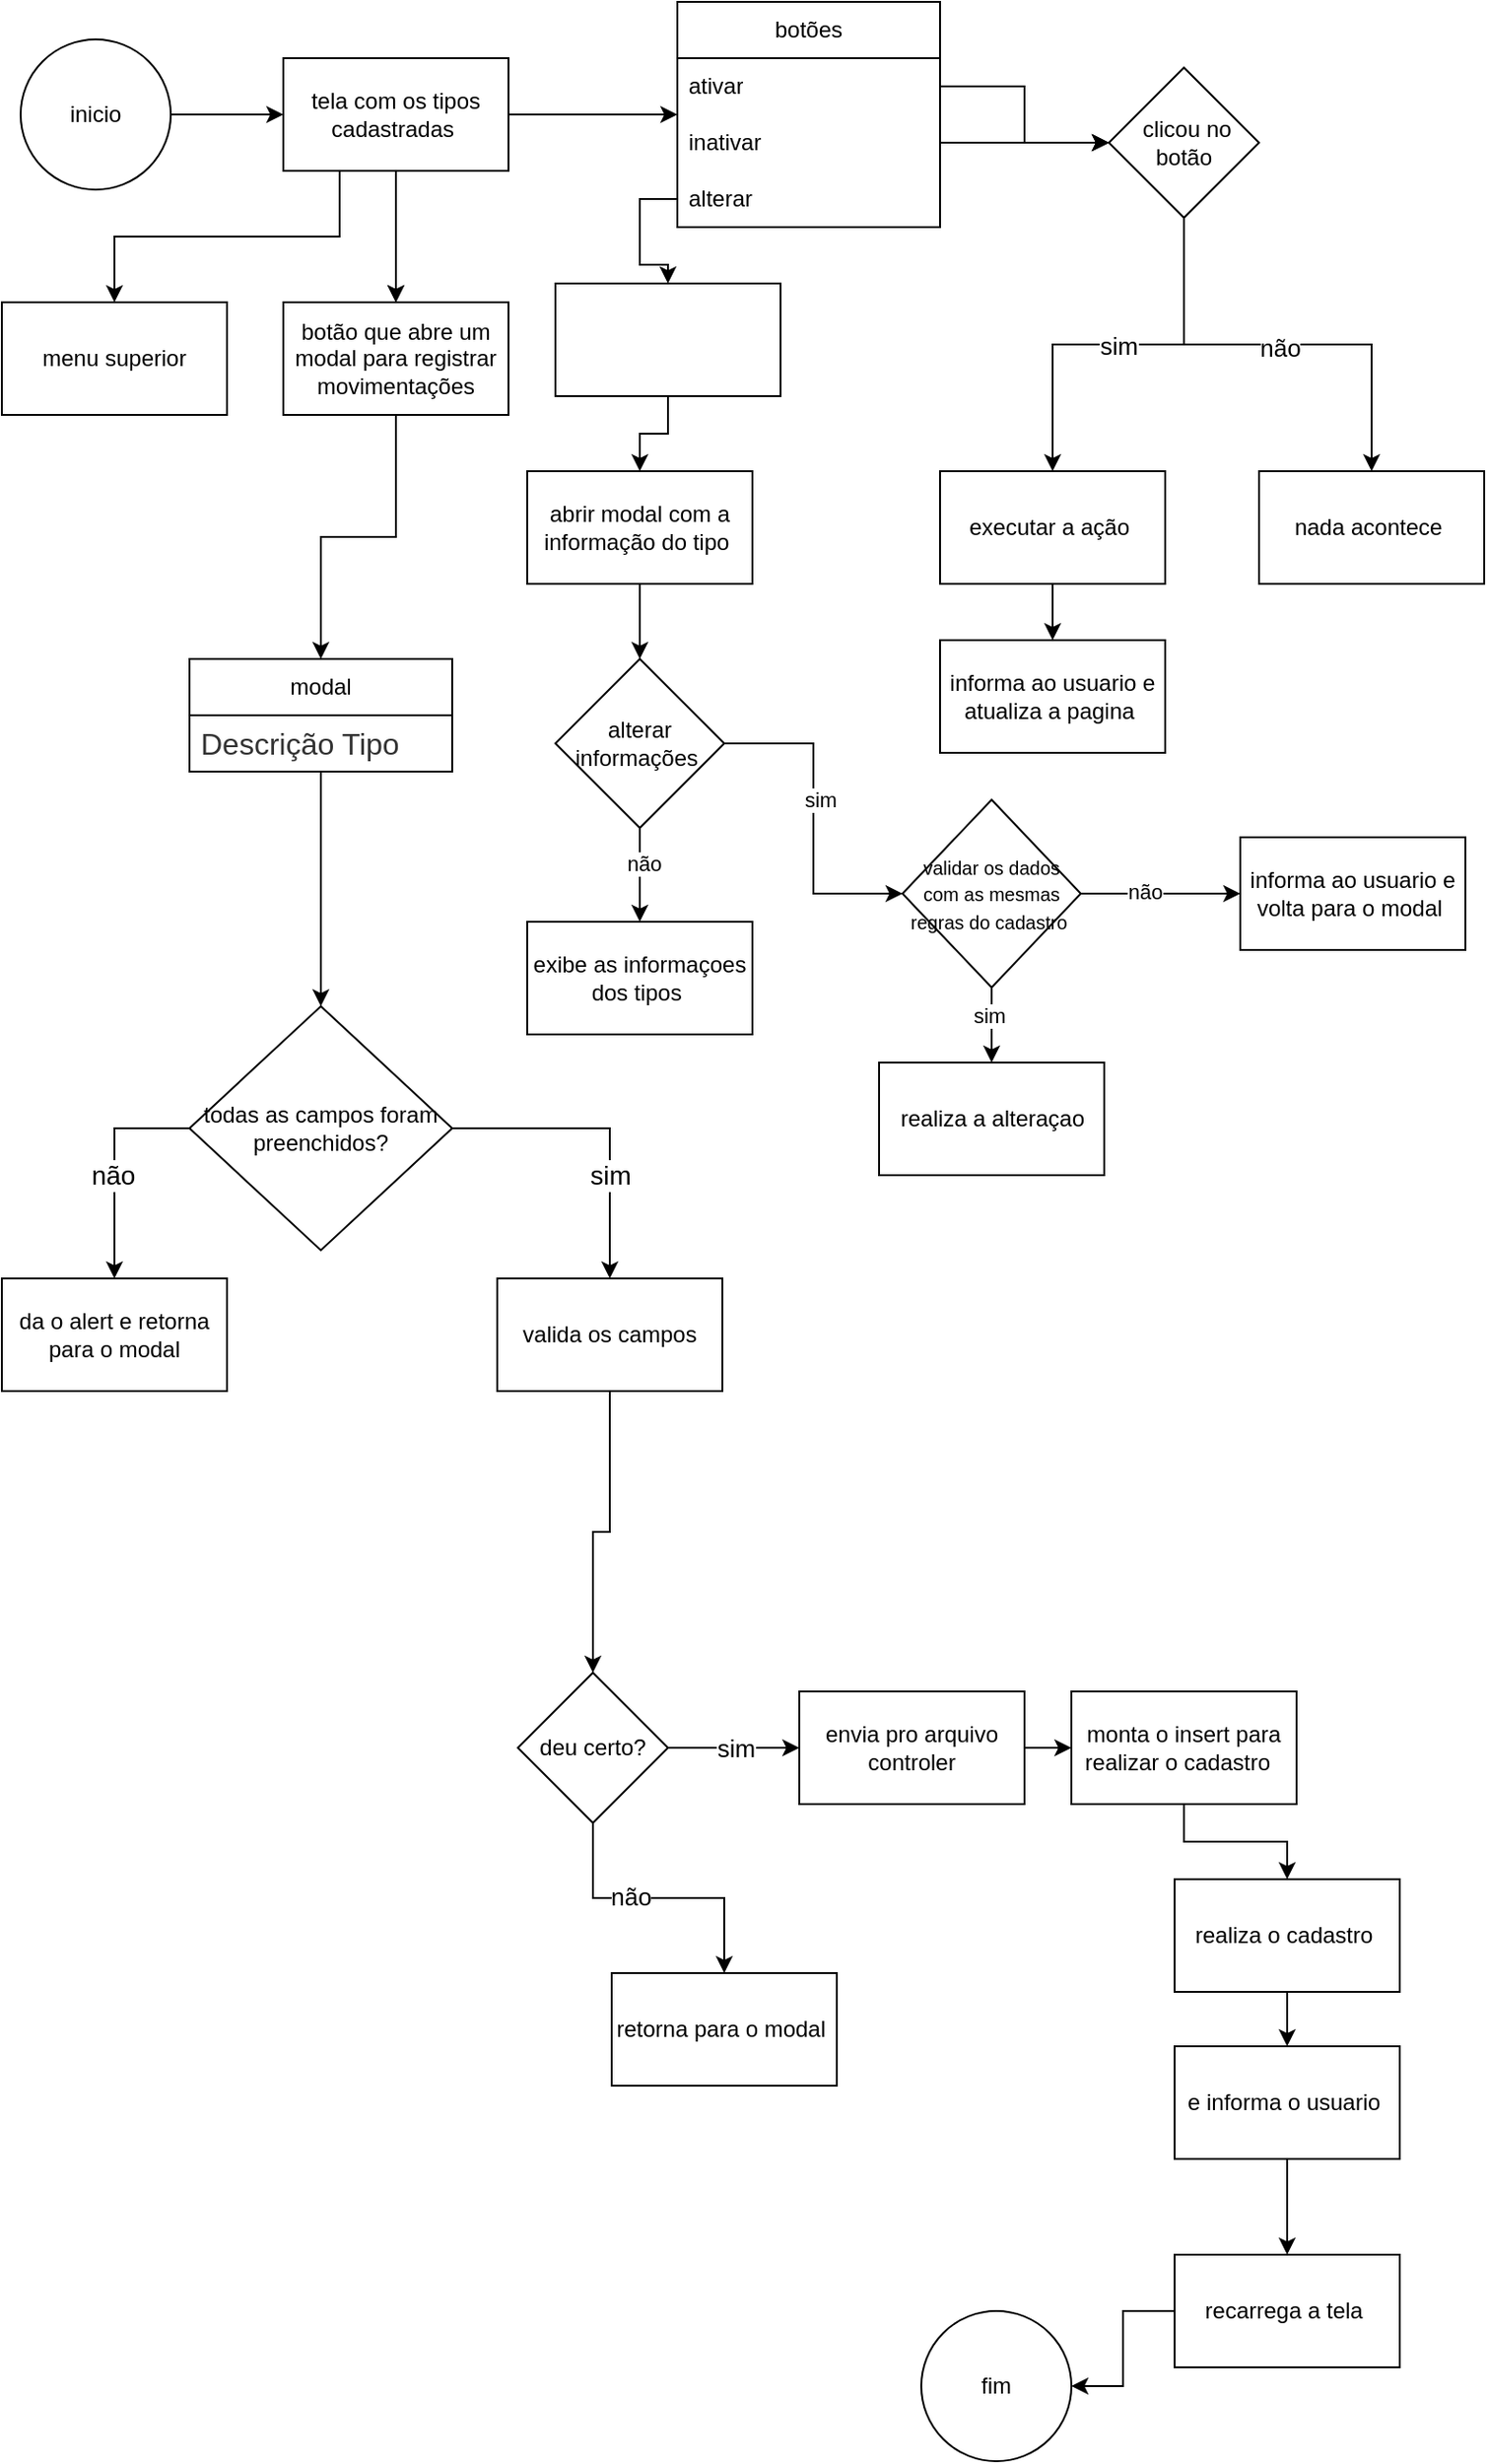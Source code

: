 <mxfile version="26.0.16">
  <diagram name="Página-1" id="cR1xWYi6bnq-wN1eQGpk">
    <mxGraphModel dx="1434" dy="772" grid="1" gridSize="10" guides="1" tooltips="1" connect="1" arrows="1" fold="1" page="1" pageScale="1" pageWidth="827" pageHeight="1169" math="0" shadow="0">
      <root>
        <mxCell id="0" />
        <mxCell id="1" parent="0" />
        <mxCell id="F4EXB1P1e2HLuctGTOLq-3" value="" style="edgeStyle=orthogonalEdgeStyle;rounded=0;orthogonalLoop=1;jettySize=auto;html=1;" parent="1" source="F4EXB1P1e2HLuctGTOLq-1" target="F4EXB1P1e2HLuctGTOLq-2" edge="1">
          <mxGeometry relative="1" as="geometry" />
        </mxCell>
        <mxCell id="F4EXB1P1e2HLuctGTOLq-1" value="inicio" style="ellipse;whiteSpace=wrap;html=1;" parent="1" vertex="1">
          <mxGeometry x="40" y="40" width="80" height="80" as="geometry" />
        </mxCell>
        <mxCell id="F4EXB1P1e2HLuctGTOLq-10" style="edgeStyle=orthogonalEdgeStyle;rounded=0;orthogonalLoop=1;jettySize=auto;html=1;" parent="1" source="F4EXB1P1e2HLuctGTOLq-2" edge="1">
          <mxGeometry relative="1" as="geometry">
            <mxPoint x="390" y="80" as="targetPoint" />
          </mxGeometry>
        </mxCell>
        <mxCell id="F4EXB1P1e2HLuctGTOLq-49" value="" style="edgeStyle=orthogonalEdgeStyle;rounded=0;orthogonalLoop=1;jettySize=auto;html=1;" parent="1" source="F4EXB1P1e2HLuctGTOLq-2" target="F4EXB1P1e2HLuctGTOLq-48" edge="1">
          <mxGeometry relative="1" as="geometry" />
        </mxCell>
        <mxCell id="F4EXB1P1e2HLuctGTOLq-50" value="" style="edgeStyle=orthogonalEdgeStyle;rounded=0;orthogonalLoop=1;jettySize=auto;html=1;" parent="1" source="F4EXB1P1e2HLuctGTOLq-2" target="F4EXB1P1e2HLuctGTOLq-48" edge="1">
          <mxGeometry relative="1" as="geometry" />
        </mxCell>
        <mxCell id="yUxhVgJ0-4fHCqwaeTN6-1" style="edgeStyle=orthogonalEdgeStyle;rounded=0;orthogonalLoop=1;jettySize=auto;html=1;exitX=0.25;exitY=1;exitDx=0;exitDy=0;" parent="1" source="F4EXB1P1e2HLuctGTOLq-2" target="yUxhVgJ0-4fHCqwaeTN6-2" edge="1">
          <mxGeometry relative="1" as="geometry">
            <mxPoint x="90" y="170" as="targetPoint" />
          </mxGeometry>
        </mxCell>
        <mxCell id="F4EXB1P1e2HLuctGTOLq-2" value="tela com os tipos cadastradas&amp;nbsp;" style="whiteSpace=wrap;html=1;" parent="1" vertex="1">
          <mxGeometry x="180" y="50" width="120" height="60" as="geometry" />
        </mxCell>
        <mxCell id="F4EXB1P1e2HLuctGTOLq-6" value="botões" style="swimlane;fontStyle=0;childLayout=stackLayout;horizontal=1;startSize=30;horizontalStack=0;resizeParent=1;resizeParentMax=0;resizeLast=0;collapsible=1;marginBottom=0;whiteSpace=wrap;html=1;" parent="1" vertex="1">
          <mxGeometry x="390" y="20" width="140" height="120" as="geometry" />
        </mxCell>
        <mxCell id="F4EXB1P1e2HLuctGTOLq-7" value="ativar" style="text;strokeColor=none;fillColor=none;align=left;verticalAlign=middle;spacingLeft=4;spacingRight=4;overflow=hidden;points=[[0,0.5],[1,0.5]];portConstraint=eastwest;rotatable=0;whiteSpace=wrap;html=1;" parent="F4EXB1P1e2HLuctGTOLq-6" vertex="1">
          <mxGeometry y="30" width="140" height="30" as="geometry" />
        </mxCell>
        <mxCell id="F4EXB1P1e2HLuctGTOLq-16" style="edgeStyle=orthogonalEdgeStyle;rounded=0;orthogonalLoop=1;jettySize=auto;html=1;" parent="F4EXB1P1e2HLuctGTOLq-6" edge="1">
          <mxGeometry relative="1" as="geometry">
            <mxPoint x="230" y="75" as="targetPoint" />
            <mxPoint x="140" y="75" as="sourcePoint" />
          </mxGeometry>
        </mxCell>
        <mxCell id="F4EXB1P1e2HLuctGTOLq-9" value="inativar" style="text;strokeColor=none;fillColor=none;align=left;verticalAlign=middle;spacingLeft=4;spacingRight=4;overflow=hidden;points=[[0,0.5],[1,0.5]];portConstraint=eastwest;rotatable=0;whiteSpace=wrap;html=1;" parent="F4EXB1P1e2HLuctGTOLq-6" vertex="1">
          <mxGeometry y="60" width="140" height="30" as="geometry" />
        </mxCell>
        <mxCell id="F4EXB1P1e2HLuctGTOLq-11" value="alterar" style="text;strokeColor=none;fillColor=none;align=left;verticalAlign=middle;spacingLeft=4;spacingRight=4;overflow=hidden;points=[[0,0.5],[1,0.5]];portConstraint=eastwest;rotatable=0;whiteSpace=wrap;html=1;" parent="F4EXB1P1e2HLuctGTOLq-6" vertex="1">
          <mxGeometry y="90" width="140" height="30" as="geometry" />
        </mxCell>
        <mxCell id="F4EXB1P1e2HLuctGTOLq-20" value="&lt;font style=&quot;font-size: 13px;&quot;&gt;sim&lt;/font&gt;" style="edgeStyle=orthogonalEdgeStyle;rounded=0;orthogonalLoop=1;jettySize=auto;html=1;" parent="1" source="F4EXB1P1e2HLuctGTOLq-14" target="F4EXB1P1e2HLuctGTOLq-19" edge="1">
          <mxGeometry relative="1" as="geometry" />
        </mxCell>
        <mxCell id="F4EXB1P1e2HLuctGTOLq-24" style="edgeStyle=orthogonalEdgeStyle;rounded=0;orthogonalLoop=1;jettySize=auto;html=1;entryX=0.5;entryY=0;entryDx=0;entryDy=0;" parent="1" source="F4EXB1P1e2HLuctGTOLq-14" target="F4EXB1P1e2HLuctGTOLq-23" edge="1">
          <mxGeometry relative="1" as="geometry" />
        </mxCell>
        <mxCell id="F4EXB1P1e2HLuctGTOLq-25" value="&lt;font style=&quot;font-size: 13px;&quot;&gt;não&lt;/font&gt;" style="edgeLabel;html=1;align=center;verticalAlign=middle;resizable=0;points=[];" parent="F4EXB1P1e2HLuctGTOLq-24" vertex="1" connectable="0">
          <mxGeometry x="0.007" y="-1" relative="1" as="geometry">
            <mxPoint as="offset" />
          </mxGeometry>
        </mxCell>
        <mxCell id="F4EXB1P1e2HLuctGTOLq-14" value="&amp;nbsp;clicou no botão" style="rhombus;whiteSpace=wrap;html=1;" parent="1" vertex="1">
          <mxGeometry x="620" y="55" width="80" height="80" as="geometry" />
        </mxCell>
        <mxCell id="F4EXB1P1e2HLuctGTOLq-15" style="edgeStyle=orthogonalEdgeStyle;rounded=0;orthogonalLoop=1;jettySize=auto;html=1;entryX=0;entryY=0.5;entryDx=0;entryDy=0;" parent="1" source="F4EXB1P1e2HLuctGTOLq-7" target="F4EXB1P1e2HLuctGTOLq-14" edge="1">
          <mxGeometry relative="1" as="geometry" />
        </mxCell>
        <mxCell id="F4EXB1P1e2HLuctGTOLq-17" style="edgeStyle=orthogonalEdgeStyle;rounded=0;orthogonalLoop=1;jettySize=auto;html=1;entryX=0;entryY=0.5;entryDx=0;entryDy=0;" parent="1" source="F4EXB1P1e2HLuctGTOLq-9" target="F4EXB1P1e2HLuctGTOLq-14" edge="1">
          <mxGeometry relative="1" as="geometry" />
        </mxCell>
        <mxCell id="F4EXB1P1e2HLuctGTOLq-43" style="edgeStyle=orthogonalEdgeStyle;rounded=0;orthogonalLoop=1;jettySize=auto;html=1;entryX=0.5;entryY=0;entryDx=0;entryDy=0;" parent="1" source="F4EXB1P1e2HLuctGTOLq-19" target="F4EXB1P1e2HLuctGTOLq-42" edge="1">
          <mxGeometry relative="1" as="geometry" />
        </mxCell>
        <mxCell id="F4EXB1P1e2HLuctGTOLq-19" value="executar a ação&amp;nbsp;" style="whiteSpace=wrap;html=1;" parent="1" vertex="1">
          <mxGeometry x="530" y="270" width="120" height="60" as="geometry" />
        </mxCell>
        <mxCell id="F4EXB1P1e2HLuctGTOLq-23" value="nada acontece&amp;nbsp;" style="rounded=0;whiteSpace=wrap;html=1;" parent="1" vertex="1">
          <mxGeometry x="700" y="270" width="120" height="60" as="geometry" />
        </mxCell>
        <mxCell id="F4EXB1P1e2HLuctGTOLq-31" value="" style="edgeStyle=orthogonalEdgeStyle;rounded=0;orthogonalLoop=1;jettySize=auto;html=1;" parent="1" source="F4EXB1P1e2HLuctGTOLq-29" target="F4EXB1P1e2HLuctGTOLq-30" edge="1">
          <mxGeometry relative="1" as="geometry" />
        </mxCell>
        <mxCell id="F4EXB1P1e2HLuctGTOLq-29" value="abrir modal com a informação do tipo&amp;nbsp;" style="rounded=0;whiteSpace=wrap;html=1;" parent="1" vertex="1">
          <mxGeometry x="310" y="270" width="120" height="60" as="geometry" />
        </mxCell>
        <mxCell id="F4EXB1P1e2HLuctGTOLq-28" style="edgeStyle=orthogonalEdgeStyle;rounded=0;orthogonalLoop=1;jettySize=auto;html=1;" parent="1" source="3FzH2wpqEzLNIgmC2Zai-13" target="F4EXB1P1e2HLuctGTOLq-29" edge="1">
          <mxGeometry relative="1" as="geometry">
            <mxPoint x="400" y="250" as="targetPoint" />
          </mxGeometry>
        </mxCell>
        <mxCell id="F4EXB1P1e2HLuctGTOLq-34" value="" style="edgeStyle=orthogonalEdgeStyle;rounded=0;orthogonalLoop=1;jettySize=auto;html=1;" parent="1" source="F4EXB1P1e2HLuctGTOLq-30" target="F4EXB1P1e2HLuctGTOLq-33" edge="1">
          <mxGeometry relative="1" as="geometry" />
        </mxCell>
        <mxCell id="F4EXB1P1e2HLuctGTOLq-38" value="sim" style="edgeLabel;html=1;align=center;verticalAlign=middle;resizable=0;points=[];" parent="F4EXB1P1e2HLuctGTOLq-34" vertex="1" connectable="0">
          <mxGeometry x="-0.118" y="3" relative="1" as="geometry">
            <mxPoint as="offset" />
          </mxGeometry>
        </mxCell>
        <mxCell id="F4EXB1P1e2HLuctGTOLq-40" value="" style="edgeStyle=orthogonalEdgeStyle;rounded=0;orthogonalLoop=1;jettySize=auto;html=1;" parent="1" source="F4EXB1P1e2HLuctGTOLq-30" target="F4EXB1P1e2HLuctGTOLq-39" edge="1">
          <mxGeometry relative="1" as="geometry" />
        </mxCell>
        <mxCell id="F4EXB1P1e2HLuctGTOLq-47" value="não" style="edgeLabel;html=1;align=center;verticalAlign=middle;resizable=0;points=[];" parent="F4EXB1P1e2HLuctGTOLq-40" vertex="1" connectable="0">
          <mxGeometry x="-0.233" y="2" relative="1" as="geometry">
            <mxPoint as="offset" />
          </mxGeometry>
        </mxCell>
        <mxCell id="F4EXB1P1e2HLuctGTOLq-30" value="alterar informações&amp;nbsp;" style="rhombus;whiteSpace=wrap;html=1;rounded=0;" parent="1" vertex="1">
          <mxGeometry x="325" y="370" width="90" height="90" as="geometry" />
        </mxCell>
        <mxCell id="F4EXB1P1e2HLuctGTOLq-36" value="" style="edgeStyle=orthogonalEdgeStyle;rounded=0;orthogonalLoop=1;jettySize=auto;html=1;" parent="1" source="F4EXB1P1e2HLuctGTOLq-33" target="F4EXB1P1e2HLuctGTOLq-35" edge="1">
          <mxGeometry relative="1" as="geometry" />
        </mxCell>
        <mxCell id="F4EXB1P1e2HLuctGTOLq-37" value="não" style="edgeLabel;html=1;align=center;verticalAlign=middle;resizable=0;points=[];" parent="F4EXB1P1e2HLuctGTOLq-36" vertex="1" connectable="0">
          <mxGeometry x="-0.21" y="1" relative="1" as="geometry">
            <mxPoint as="offset" />
          </mxGeometry>
        </mxCell>
        <mxCell id="F4EXB1P1e2HLuctGTOLq-45" value="" style="edgeStyle=orthogonalEdgeStyle;rounded=0;orthogonalLoop=1;jettySize=auto;html=1;" parent="1" source="F4EXB1P1e2HLuctGTOLq-33" target="F4EXB1P1e2HLuctGTOLq-44" edge="1">
          <mxGeometry relative="1" as="geometry" />
        </mxCell>
        <mxCell id="F4EXB1P1e2HLuctGTOLq-46" value="sim" style="edgeLabel;html=1;align=center;verticalAlign=middle;resizable=0;points=[];" parent="F4EXB1P1e2HLuctGTOLq-45" vertex="1" connectable="0">
          <mxGeometry x="-0.25" y="-2" relative="1" as="geometry">
            <mxPoint as="offset" />
          </mxGeometry>
        </mxCell>
        <mxCell id="F4EXB1P1e2HLuctGTOLq-33" value="&lt;font style=&quot;font-size: 10px;&quot;&gt;validar os dados com as mesmas regras do cadastro&amp;nbsp;&lt;/font&gt;" style="rhombus;whiteSpace=wrap;html=1;rounded=0;" parent="1" vertex="1">
          <mxGeometry x="510" y="445" width="95" height="100" as="geometry" />
        </mxCell>
        <mxCell id="F4EXB1P1e2HLuctGTOLq-35" value="informa ao usuario e volta para o modal&amp;nbsp;" style="whiteSpace=wrap;html=1;rounded=0;" parent="1" vertex="1">
          <mxGeometry x="690" y="465" width="120" height="60" as="geometry" />
        </mxCell>
        <mxCell id="F4EXB1P1e2HLuctGTOLq-39" value="exibe as informaçoes dos tipos&amp;nbsp;" style="whiteSpace=wrap;html=1;rounded=0;" parent="1" vertex="1">
          <mxGeometry x="310" y="510" width="120" height="60" as="geometry" />
        </mxCell>
        <mxCell id="F4EXB1P1e2HLuctGTOLq-42" value="informa ao usuario e atualiza a pagina&amp;nbsp;" style="rounded=0;whiteSpace=wrap;html=1;" parent="1" vertex="1">
          <mxGeometry x="530" y="360" width="120" height="60" as="geometry" />
        </mxCell>
        <mxCell id="F4EXB1P1e2HLuctGTOLq-44" value="realiza a alteraçao" style="whiteSpace=wrap;html=1;rounded=0;" parent="1" vertex="1">
          <mxGeometry x="497.5" y="585" width="120" height="60" as="geometry" />
        </mxCell>
        <mxCell id="giPlFBU3HFXh1ZDhxzG1-11" style="edgeStyle=orthogonalEdgeStyle;rounded=0;orthogonalLoop=1;jettySize=auto;html=1;entryX=0.5;entryY=0;entryDx=0;entryDy=0;" parent="1" source="F4EXB1P1e2HLuctGTOLq-48" target="giPlFBU3HFXh1ZDhxzG1-3" edge="1">
          <mxGeometry relative="1" as="geometry" />
        </mxCell>
        <mxCell id="F4EXB1P1e2HLuctGTOLq-48" value="botão que abre um modal para registrar movimentações" style="whiteSpace=wrap;html=1;" parent="1" vertex="1">
          <mxGeometry x="180" y="180" width="120" height="60" as="geometry" />
        </mxCell>
        <mxCell id="yUxhVgJ0-4fHCqwaeTN6-2" value="menu superior" style="rounded=0;whiteSpace=wrap;html=1;" parent="1" vertex="1">
          <mxGeometry x="30" y="180" width="120" height="60" as="geometry" />
        </mxCell>
        <mxCell id="giPlFBU3HFXh1ZDhxzG1-2" value="" style="edgeStyle=orthogonalEdgeStyle;rounded=0;orthogonalLoop=1;jettySize=auto;html=1;" parent="1" source="giPlFBU3HFXh1ZDhxzG1-3" target="giPlFBU3HFXh1ZDhxzG1-9" edge="1">
          <mxGeometry relative="1" as="geometry" />
        </mxCell>
        <mxCell id="giPlFBU3HFXh1ZDhxzG1-3" value="modal" style="swimlane;fontStyle=0;childLayout=stackLayout;horizontal=1;startSize=30;horizontalStack=0;resizeParent=1;resizeParentMax=0;resizeLast=0;collapsible=1;marginBottom=0;whiteSpace=wrap;html=1;" parent="1" vertex="1">
          <mxGeometry x="130" y="370" width="140" height="60" as="geometry" />
        </mxCell>
        <mxCell id="giPlFBU3HFXh1ZDhxzG1-4" value="&lt;span style=&quot;color: rgb(51, 51, 51); font-family: Arial, sans-serif; font-size: 16px; background-color: rgb(255, 255, 255);&quot;&gt;Descrição Tipo&lt;/span&gt;" style="text;strokeColor=none;fillColor=none;align=left;verticalAlign=middle;spacingLeft=4;spacingRight=4;overflow=hidden;points=[[0,0.5],[1,0.5]];portConstraint=eastwest;rotatable=0;whiteSpace=wrap;html=1;" parent="giPlFBU3HFXh1ZDhxzG1-3" vertex="1">
          <mxGeometry y="30" width="140" height="30" as="geometry" />
        </mxCell>
        <mxCell id="giPlFBU3HFXh1ZDhxzG1-5" style="edgeStyle=orthogonalEdgeStyle;rounded=0;orthogonalLoop=1;jettySize=auto;html=1;entryX=0.5;entryY=0;entryDx=0;entryDy=0;" parent="1" source="giPlFBU3HFXh1ZDhxzG1-9" target="giPlFBU3HFXh1ZDhxzG1-14" edge="1">
          <mxGeometry relative="1" as="geometry">
            <mxPoint x="350" y="700" as="targetPoint" />
          </mxGeometry>
        </mxCell>
        <mxCell id="giPlFBU3HFXh1ZDhxzG1-6" value="&lt;font style=&quot;font-size: 14px;&quot;&gt;sim&lt;/font&gt;" style="edgeLabel;html=1;align=center;verticalAlign=middle;resizable=0;points=[];" parent="giPlFBU3HFXh1ZDhxzG1-5" vertex="1" connectable="0">
          <mxGeometry x="-0.177" y="1" relative="1" as="geometry">
            <mxPoint x="16" y="26" as="offset" />
          </mxGeometry>
        </mxCell>
        <mxCell id="giPlFBU3HFXh1ZDhxzG1-7" style="edgeStyle=orthogonalEdgeStyle;rounded=0;orthogonalLoop=1;jettySize=auto;html=1;entryX=0.5;entryY=0;entryDx=0;entryDy=0;" parent="1" source="giPlFBU3HFXh1ZDhxzG1-9" target="giPlFBU3HFXh1ZDhxzG1-10" edge="1">
          <mxGeometry relative="1" as="geometry">
            <mxPoint x="90" y="695" as="targetPoint" />
            <Array as="points">
              <mxPoint x="90" y="620" />
            </Array>
          </mxGeometry>
        </mxCell>
        <mxCell id="giPlFBU3HFXh1ZDhxzG1-8" value="&lt;font style=&quot;font-size: 14px;&quot;&gt;não&lt;/font&gt;" style="edgeLabel;html=1;align=center;verticalAlign=middle;resizable=0;points=[];" parent="giPlFBU3HFXh1ZDhxzG1-7" vertex="1" connectable="0">
          <mxGeometry x="-0.652" relative="1" as="geometry">
            <mxPoint x="-20" y="25" as="offset" />
          </mxGeometry>
        </mxCell>
        <mxCell id="giPlFBU3HFXh1ZDhxzG1-9" value="todas as campos foram preenchidos?" style="rhombus;whiteSpace=wrap;html=1;fontStyle=0;startSize=30;" parent="1" vertex="1">
          <mxGeometry x="130" y="555" width="140" height="130" as="geometry" />
        </mxCell>
        <mxCell id="giPlFBU3HFXh1ZDhxzG1-10" value="da o alert e retorna para o modal" style="rounded=0;whiteSpace=wrap;html=1;" parent="1" vertex="1">
          <mxGeometry x="30" y="700" width="120" height="60" as="geometry" />
        </mxCell>
        <mxCell id="giPlFBU3HFXh1ZDhxzG1-13" value="" style="edgeStyle=orthogonalEdgeStyle;rounded=0;orthogonalLoop=1;jettySize=auto;html=1;" parent="1" source="giPlFBU3HFXh1ZDhxzG1-14" target="giPlFBU3HFXh1ZDhxzG1-20" edge="1">
          <mxGeometry relative="1" as="geometry" />
        </mxCell>
        <mxCell id="giPlFBU3HFXh1ZDhxzG1-14" value="valida os campos" style="rounded=0;whiteSpace=wrap;html=1;" parent="1" vertex="1">
          <mxGeometry x="294" y="700" width="120" height="60" as="geometry" />
        </mxCell>
        <mxCell id="giPlFBU3HFXh1ZDhxzG1-16" style="edgeStyle=orthogonalEdgeStyle;rounded=0;orthogonalLoop=1;jettySize=auto;html=1;" parent="1" source="giPlFBU3HFXh1ZDhxzG1-20" target="giPlFBU3HFXh1ZDhxzG1-21" edge="1">
          <mxGeometry relative="1" as="geometry">
            <mxPoint x="455" y="950" as="targetPoint" />
          </mxGeometry>
        </mxCell>
        <mxCell id="giPlFBU3HFXh1ZDhxzG1-17" value="&lt;font style=&quot;font-size: 13px;&quot;&gt;sim&lt;/font&gt;" style="edgeLabel;html=1;align=center;verticalAlign=middle;resizable=0;points=[];" parent="giPlFBU3HFXh1ZDhxzG1-16" vertex="1" connectable="0">
          <mxGeometry x="0.029" y="-3" relative="1" as="geometry">
            <mxPoint y="-3" as="offset" />
          </mxGeometry>
        </mxCell>
        <mxCell id="giPlFBU3HFXh1ZDhxzG1-18" value="" style="edgeStyle=orthogonalEdgeStyle;rounded=0;orthogonalLoop=1;jettySize=auto;html=1;" parent="1" source="giPlFBU3HFXh1ZDhxzG1-20" target="giPlFBU3HFXh1ZDhxzG1-22" edge="1">
          <mxGeometry relative="1" as="geometry" />
        </mxCell>
        <mxCell id="giPlFBU3HFXh1ZDhxzG1-19" value="&lt;font style=&quot;font-size: 13px;&quot;&gt;não&lt;/font&gt;" style="edgeLabel;html=1;align=center;verticalAlign=middle;resizable=0;points=[];" parent="giPlFBU3HFXh1ZDhxzG1-18" vertex="1" connectable="0">
          <mxGeometry x="-0.2" y="1" relative="1" as="geometry">
            <mxPoint as="offset" />
          </mxGeometry>
        </mxCell>
        <mxCell id="giPlFBU3HFXh1ZDhxzG1-20" value="deu certo?" style="rhombus;whiteSpace=wrap;html=1;rounded=0;" parent="1" vertex="1">
          <mxGeometry x="305" y="910" width="80" height="80" as="geometry" />
        </mxCell>
        <mxCell id="3FzH2wpqEzLNIgmC2Zai-2" value="" style="edgeStyle=orthogonalEdgeStyle;rounded=0;orthogonalLoop=1;jettySize=auto;html=1;" edge="1" parent="1" source="giPlFBU3HFXh1ZDhxzG1-21" target="3FzH2wpqEzLNIgmC2Zai-1">
          <mxGeometry relative="1" as="geometry" />
        </mxCell>
        <mxCell id="giPlFBU3HFXh1ZDhxzG1-21" value="envia pro arquivo controler" style="rounded=0;whiteSpace=wrap;html=1;" parent="1" vertex="1">
          <mxGeometry x="455" y="920" width="120" height="60" as="geometry" />
        </mxCell>
        <mxCell id="giPlFBU3HFXh1ZDhxzG1-22" value="retorna para o modal&amp;nbsp;" style="whiteSpace=wrap;html=1;rounded=0;" parent="1" vertex="1">
          <mxGeometry x="355" y="1070" width="120" height="60" as="geometry" />
        </mxCell>
        <mxCell id="3FzH2wpqEzLNIgmC2Zai-4" value="" style="edgeStyle=orthogonalEdgeStyle;rounded=0;orthogonalLoop=1;jettySize=auto;html=1;" edge="1" parent="1" source="3FzH2wpqEzLNIgmC2Zai-1" target="3FzH2wpqEzLNIgmC2Zai-3">
          <mxGeometry relative="1" as="geometry" />
        </mxCell>
        <mxCell id="3FzH2wpqEzLNIgmC2Zai-1" value="monta o insert para realizar o cadastro&amp;nbsp;&amp;nbsp;" style="rounded=0;whiteSpace=wrap;html=1;" vertex="1" parent="1">
          <mxGeometry x="600" y="920" width="120" height="60" as="geometry" />
        </mxCell>
        <mxCell id="3FzH2wpqEzLNIgmC2Zai-6" value="" style="edgeStyle=orthogonalEdgeStyle;rounded=0;orthogonalLoop=1;jettySize=auto;html=1;" edge="1" parent="1" source="3FzH2wpqEzLNIgmC2Zai-3" target="3FzH2wpqEzLNIgmC2Zai-5">
          <mxGeometry relative="1" as="geometry" />
        </mxCell>
        <mxCell id="3FzH2wpqEzLNIgmC2Zai-3" value="realiza o cadastro&amp;nbsp;" style="rounded=0;whiteSpace=wrap;html=1;" vertex="1" parent="1">
          <mxGeometry x="655" y="1020" width="120" height="60" as="geometry" />
        </mxCell>
        <mxCell id="3FzH2wpqEzLNIgmC2Zai-8" value="" style="edgeStyle=orthogonalEdgeStyle;rounded=0;orthogonalLoop=1;jettySize=auto;html=1;" edge="1" parent="1" source="3FzH2wpqEzLNIgmC2Zai-5" target="3FzH2wpqEzLNIgmC2Zai-9">
          <mxGeometry relative="1" as="geometry">
            <mxPoint x="597.5" y="1110" as="targetPoint" />
          </mxGeometry>
        </mxCell>
        <mxCell id="3FzH2wpqEzLNIgmC2Zai-5" value="e informa o usuario&amp;nbsp;" style="rounded=0;whiteSpace=wrap;html=1;" vertex="1" parent="1">
          <mxGeometry x="655" y="1109" width="120" height="60" as="geometry" />
        </mxCell>
        <mxCell id="3FzH2wpqEzLNIgmC2Zai-12" value="" style="edgeStyle=orthogonalEdgeStyle;rounded=0;orthogonalLoop=1;jettySize=auto;html=1;" edge="1" parent="1" source="3FzH2wpqEzLNIgmC2Zai-9" target="3FzH2wpqEzLNIgmC2Zai-11">
          <mxGeometry relative="1" as="geometry" />
        </mxCell>
        <mxCell id="3FzH2wpqEzLNIgmC2Zai-9" value="recarrega a tela&amp;nbsp;" style="rounded=0;whiteSpace=wrap;html=1;" vertex="1" parent="1">
          <mxGeometry x="655" y="1220" width="120" height="60" as="geometry" />
        </mxCell>
        <mxCell id="3FzH2wpqEzLNIgmC2Zai-11" value="fim" style="ellipse;whiteSpace=wrap;html=1;rounded=0;" vertex="1" parent="1">
          <mxGeometry x="520" y="1250" width="80" height="80" as="geometry" />
        </mxCell>
        <mxCell id="3FzH2wpqEzLNIgmC2Zai-14" value="" style="edgeStyle=orthogonalEdgeStyle;rounded=0;orthogonalLoop=1;jettySize=auto;html=1;" edge="1" parent="1" source="F4EXB1P1e2HLuctGTOLq-11" target="3FzH2wpqEzLNIgmC2Zai-13">
          <mxGeometry relative="1" as="geometry">
            <mxPoint x="370" y="270" as="targetPoint" />
            <mxPoint x="390" y="125" as="sourcePoint" />
          </mxGeometry>
        </mxCell>
        <mxCell id="3FzH2wpqEzLNIgmC2Zai-13" value="" style="rounded=0;whiteSpace=wrap;html=1;" vertex="1" parent="1">
          <mxGeometry x="325" y="170" width="120" height="60" as="geometry" />
        </mxCell>
      </root>
    </mxGraphModel>
  </diagram>
</mxfile>
